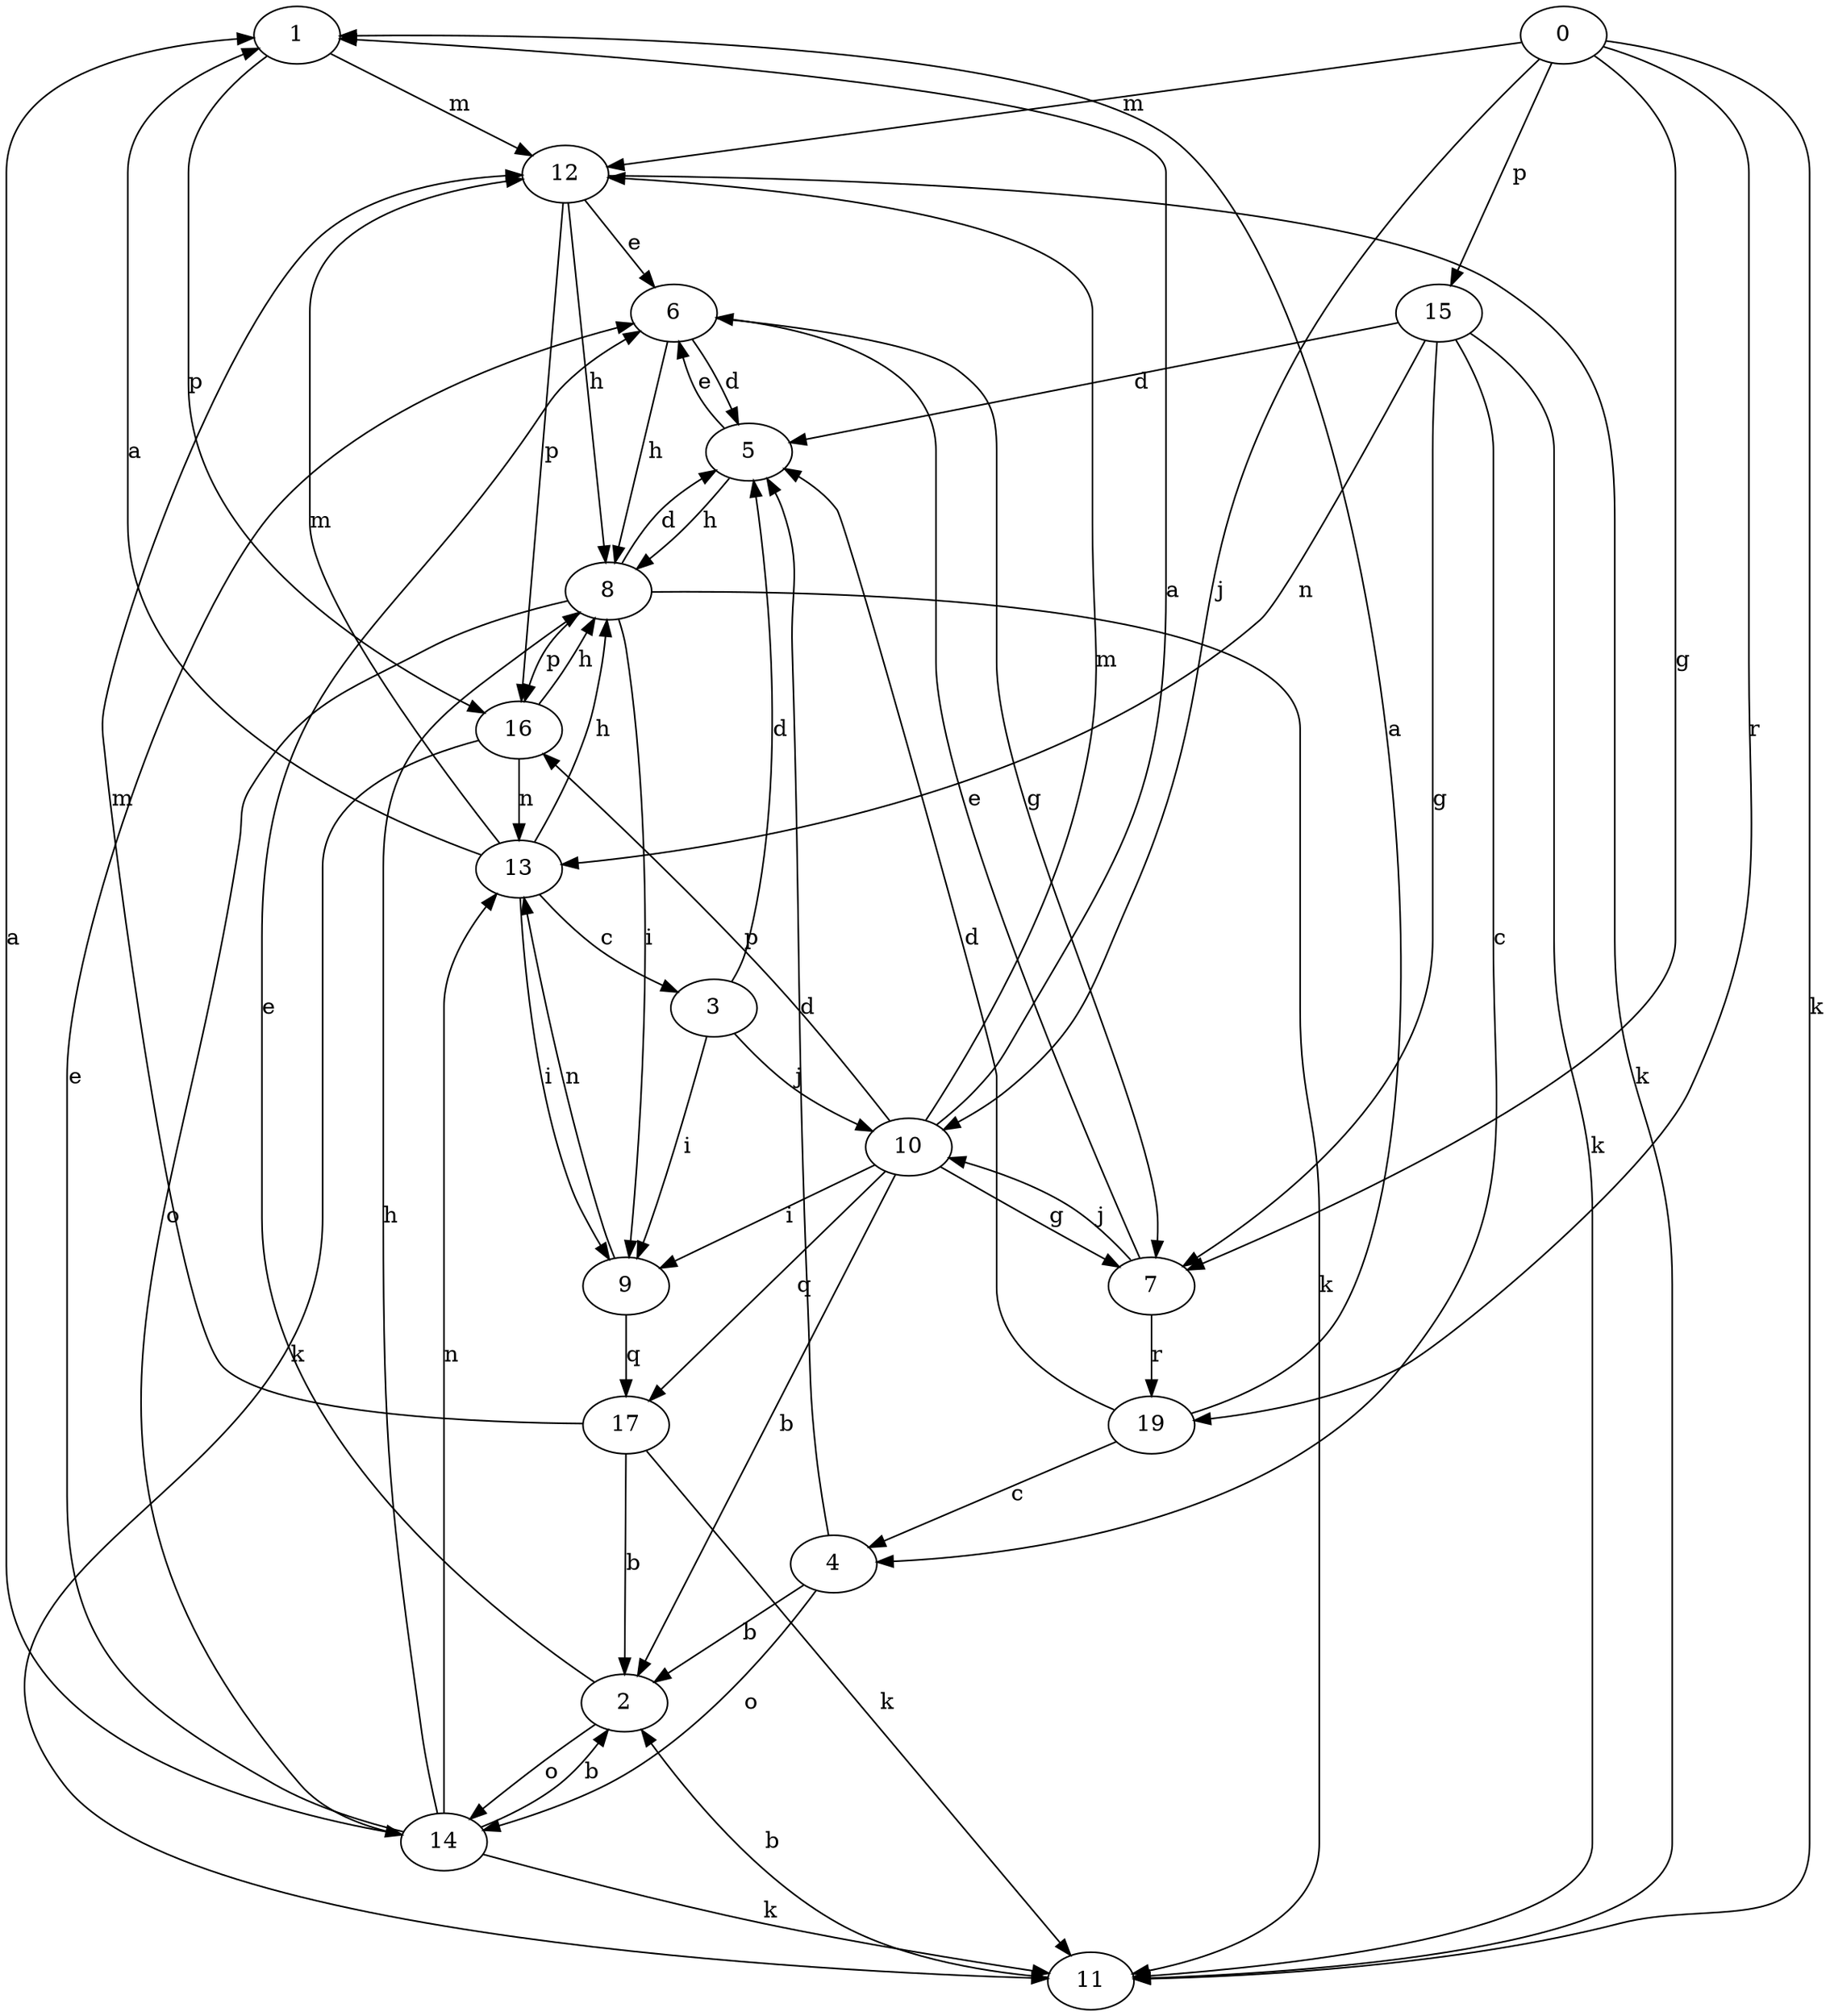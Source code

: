 strict digraph  {
1;
2;
3;
4;
5;
6;
7;
8;
9;
10;
11;
0;
12;
13;
14;
15;
16;
17;
19;
1 -> 12  [label=m];
1 -> 16  [label=p];
2 -> 6  [label=e];
2 -> 14  [label=o];
3 -> 5  [label=d];
3 -> 9  [label=i];
3 -> 10  [label=j];
4 -> 2  [label=b];
4 -> 5  [label=d];
4 -> 14  [label=o];
5 -> 6  [label=e];
5 -> 8  [label=h];
6 -> 5  [label=d];
6 -> 7  [label=g];
6 -> 8  [label=h];
7 -> 6  [label=e];
7 -> 10  [label=j];
7 -> 19  [label=r];
8 -> 5  [label=d];
8 -> 9  [label=i];
8 -> 11  [label=k];
8 -> 14  [label=o];
8 -> 16  [label=p];
9 -> 13  [label=n];
9 -> 17  [label=q];
10 -> 1  [label=a];
10 -> 2  [label=b];
10 -> 7  [label=g];
10 -> 9  [label=i];
10 -> 12  [label=m];
10 -> 16  [label=p];
10 -> 17  [label=q];
11 -> 2  [label=b];
0 -> 7  [label=g];
0 -> 10  [label=j];
0 -> 11  [label=k];
0 -> 12  [label=m];
0 -> 15  [label=p];
0 -> 19  [label=r];
12 -> 6  [label=e];
12 -> 8  [label=h];
12 -> 11  [label=k];
12 -> 16  [label=p];
13 -> 1  [label=a];
13 -> 3  [label=c];
13 -> 8  [label=h];
13 -> 9  [label=i];
13 -> 12  [label=m];
14 -> 1  [label=a];
14 -> 2  [label=b];
14 -> 6  [label=e];
14 -> 8  [label=h];
14 -> 11  [label=k];
14 -> 13  [label=n];
15 -> 4  [label=c];
15 -> 5  [label=d];
15 -> 7  [label=g];
15 -> 11  [label=k];
15 -> 13  [label=n];
16 -> 8  [label=h];
16 -> 11  [label=k];
16 -> 13  [label=n];
17 -> 2  [label=b];
17 -> 11  [label=k];
17 -> 12  [label=m];
19 -> 1  [label=a];
19 -> 4  [label=c];
19 -> 5  [label=d];
}
